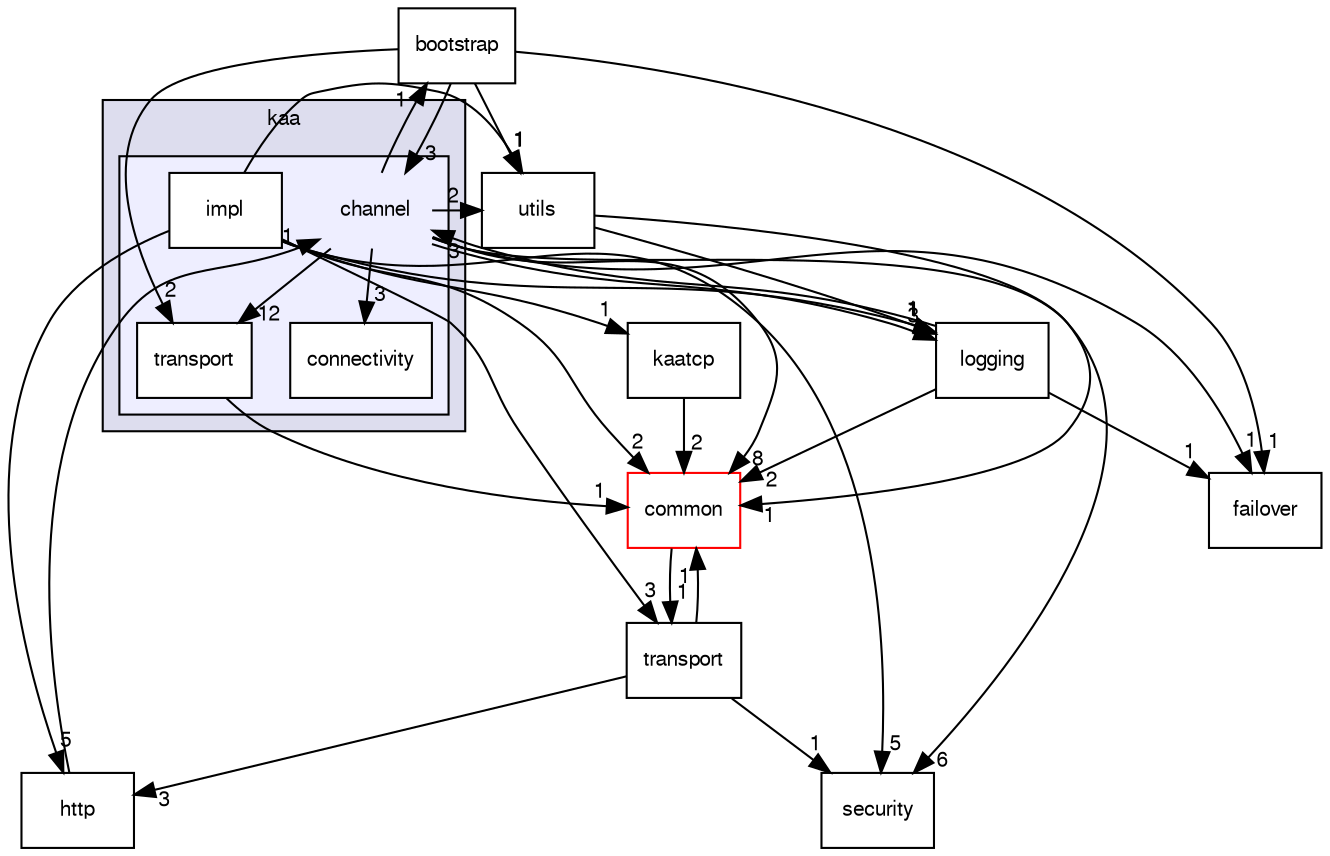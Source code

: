 digraph "/home/architec/Documents/kaa/client/client-multi/client-cpp/kaa/channel" {
  bgcolor=transparent;
  compound=true
  node [ fontsize="10", fontname="FreeSans"];
  edge [ labelfontsize="10", labelfontname="FreeSans"];
  subgraph clusterdir_75b6f1d67d5c17ff0dffa26ba3b659cd {
    graph [ bgcolor="#ddddee", pencolor="black", label="kaa" fontname="FreeSans", fontsize="10", URL="dir_75b6f1d67d5c17ff0dffa26ba3b659cd.html"]
  subgraph clusterdir_17250af2586d2de36ee322c8fd958f75 {
    graph [ bgcolor="#eeeeff", pencolor="black", label="" URL="dir_17250af2586d2de36ee322c8fd958f75.html"];
    dir_17250af2586d2de36ee322c8fd958f75 [shape=plaintext label="channel"];
    dir_55a8e92306bd0b170451750628fea87c [shape=box label="connectivity" color="black" fillcolor="white" style="filled" URL="dir_55a8e92306bd0b170451750628fea87c.html"];
    dir_4aca7e5e40a9de405782b3653e365991 [shape=box label="impl" color="black" fillcolor="white" style="filled" URL="dir_4aca7e5e40a9de405782b3653e365991.html"];
    dir_0ac5256243521dc4d74bf66d80e5360d [shape=box label="transport" color="black" fillcolor="white" style="filled" URL="dir_0ac5256243521dc4d74bf66d80e5360d.html"];
  }
  }
  dir_594c24d779bacc8479d3edad4a880ea0 [shape=box label="logging" URL="dir_594c24d779bacc8479d3edad4a880ea0.html"];
  dir_3876d1a6d3fc33acaa8fa6535ca5e9c1 [shape=box label="bootstrap" URL="dir_3876d1a6d3fc33acaa8fa6535ca5e9c1.html"];
  dir_299b845540048631ea1956559c291a97 [shape=box label="transport" URL="dir_299b845540048631ea1956559c291a97.html"];
  dir_1d8ad224ded6265a988477dbf4e99e14 [shape=box label="security" URL="dir_1d8ad224ded6265a988477dbf4e99e14.html"];
  dir_c4fb9b3f39c0705cfd75276389eabf5f [shape=box label="utils" URL="dir_c4fb9b3f39c0705cfd75276389eabf5f.html"];
  dir_5d89f1419f76223aa66650a911b5352a [shape=box label="failover" URL="dir_5d89f1419f76223aa66650a911b5352a.html"];
  dir_b0c80ab427fe42cb021fbacfd3dcf17f [shape=box label="common" color="red" URL="dir_b0c80ab427fe42cb021fbacfd3dcf17f.html"];
  dir_cb3dac3060105298140e9c1ca3098209 [shape=box label="http" URL="dir_cb3dac3060105298140e9c1ca3098209.html"];
  dir_886e1849d412c22ad7519d5d7ab384a5 [shape=box label="kaatcp" URL="dir_886e1849d412c22ad7519d5d7ab384a5.html"];
  dir_594c24d779bacc8479d3edad4a880ea0->dir_5d89f1419f76223aa66650a911b5352a [headlabel="1", labeldistance=1.5 headhref="dir_000025_000020.html"];
  dir_594c24d779bacc8479d3edad4a880ea0->dir_17250af2586d2de36ee322c8fd958f75 [headlabel="3", labeldistance=1.5 headhref="dir_000025_000008.html"];
  dir_594c24d779bacc8479d3edad4a880ea0->dir_b0c80ab427fe42cb021fbacfd3dcf17f [headlabel="2", labeldistance=1.5 headhref="dir_000025_000012.html"];
  dir_3876d1a6d3fc33acaa8fa6535ca5e9c1->dir_0ac5256243521dc4d74bf66d80e5360d [headlabel="2", labeldistance=1.5 headhref="dir_000007_000011.html"];
  dir_3876d1a6d3fc33acaa8fa6535ca5e9c1->dir_c4fb9b3f39c0705cfd75276389eabf5f [headlabel="1", labeldistance=1.5 headhref="dir_000007_000032.html"];
  dir_3876d1a6d3fc33acaa8fa6535ca5e9c1->dir_5d89f1419f76223aa66650a911b5352a [headlabel="1", labeldistance=1.5 headhref="dir_000007_000020.html"];
  dir_3876d1a6d3fc33acaa8fa6535ca5e9c1->dir_17250af2586d2de36ee322c8fd958f75 [headlabel="3", labeldistance=1.5 headhref="dir_000007_000008.html"];
  dir_0ac5256243521dc4d74bf66d80e5360d->dir_b0c80ab427fe42cb021fbacfd3dcf17f [headlabel="1", labeldistance=1.5 headhref="dir_000011_000012.html"];
  dir_299b845540048631ea1956559c291a97->dir_1d8ad224ded6265a988477dbf4e99e14 [headlabel="1", labeldistance=1.5 headhref="dir_000031_000029.html"];
  dir_299b845540048631ea1956559c291a97->dir_b0c80ab427fe42cb021fbacfd3dcf17f [headlabel="1", labeldistance=1.5 headhref="dir_000031_000012.html"];
  dir_299b845540048631ea1956559c291a97->dir_cb3dac3060105298140e9c1ca3098209 [headlabel="3", labeldistance=1.5 headhref="dir_000031_000021.html"];
  dir_c4fb9b3f39c0705cfd75276389eabf5f->dir_594c24d779bacc8479d3edad4a880ea0 [headlabel="1", labeldistance=1.5 headhref="dir_000032_000025.html"];
  dir_c4fb9b3f39c0705cfd75276389eabf5f->dir_b0c80ab427fe42cb021fbacfd3dcf17f [headlabel="1", labeldistance=1.5 headhref="dir_000032_000012.html"];
  dir_17250af2586d2de36ee322c8fd958f75->dir_594c24d779bacc8479d3edad4a880ea0 [headlabel="3", labeldistance=1.5 headhref="dir_000008_000025.html"];
  dir_17250af2586d2de36ee322c8fd958f75->dir_3876d1a6d3fc33acaa8fa6535ca5e9c1 [headlabel="1", labeldistance=1.5 headhref="dir_000008_000007.html"];
  dir_17250af2586d2de36ee322c8fd958f75->dir_0ac5256243521dc4d74bf66d80e5360d [headlabel="12", labeldistance=1.5 headhref="dir_000008_000011.html"];
  dir_17250af2586d2de36ee322c8fd958f75->dir_1d8ad224ded6265a988477dbf4e99e14 [headlabel="6", labeldistance=1.5 headhref="dir_000008_000029.html"];
  dir_17250af2586d2de36ee322c8fd958f75->dir_c4fb9b3f39c0705cfd75276389eabf5f [headlabel="2", labeldistance=1.5 headhref="dir_000008_000032.html"];
  dir_17250af2586d2de36ee322c8fd958f75->dir_5d89f1419f76223aa66650a911b5352a [headlabel="1", labeldistance=1.5 headhref="dir_000008_000020.html"];
  dir_17250af2586d2de36ee322c8fd958f75->dir_b0c80ab427fe42cb021fbacfd3dcf17f [headlabel="8", labeldistance=1.5 headhref="dir_000008_000012.html"];
  dir_17250af2586d2de36ee322c8fd958f75->dir_55a8e92306bd0b170451750628fea87c [headlabel="3", labeldistance=1.5 headhref="dir_000008_000009.html"];
  dir_b0c80ab427fe42cb021fbacfd3dcf17f->dir_299b845540048631ea1956559c291a97 [headlabel="1", labeldistance=1.5 headhref="dir_000012_000031.html"];
  dir_cb3dac3060105298140e9c1ca3098209->dir_17250af2586d2de36ee322c8fd958f75 [headlabel="1", labeldistance=1.5 headhref="dir_000021_000008.html"];
  dir_4aca7e5e40a9de405782b3653e365991->dir_594c24d779bacc8479d3edad4a880ea0 [headlabel="1", labeldistance=1.5 headhref="dir_000010_000025.html"];
  dir_4aca7e5e40a9de405782b3653e365991->dir_299b845540048631ea1956559c291a97 [headlabel="3", labeldistance=1.5 headhref="dir_000010_000031.html"];
  dir_4aca7e5e40a9de405782b3653e365991->dir_1d8ad224ded6265a988477dbf4e99e14 [headlabel="5", labeldistance=1.5 headhref="dir_000010_000029.html"];
  dir_4aca7e5e40a9de405782b3653e365991->dir_c4fb9b3f39c0705cfd75276389eabf5f [headlabel="1", labeldistance=1.5 headhref="dir_000010_000032.html"];
  dir_4aca7e5e40a9de405782b3653e365991->dir_b0c80ab427fe42cb021fbacfd3dcf17f [headlabel="2", labeldistance=1.5 headhref="dir_000010_000012.html"];
  dir_4aca7e5e40a9de405782b3653e365991->dir_cb3dac3060105298140e9c1ca3098209 [headlabel="5", labeldistance=1.5 headhref="dir_000010_000021.html"];
  dir_4aca7e5e40a9de405782b3653e365991->dir_886e1849d412c22ad7519d5d7ab384a5 [headlabel="1", labeldistance=1.5 headhref="dir_000010_000022.html"];
  dir_886e1849d412c22ad7519d5d7ab384a5->dir_b0c80ab427fe42cb021fbacfd3dcf17f [headlabel="2", labeldistance=1.5 headhref="dir_000022_000012.html"];
}
